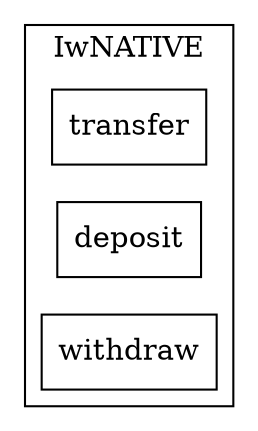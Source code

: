 strict digraph {
rankdir="LR"
node [shape=box]
subgraph cluster_757_IwNATIVE {
label = "IwNATIVE"
"757_transfer" [label="transfer"]
"757_deposit" [label="deposit"]
"757_withdraw" [label="withdraw"]
}subgraph cluster_solidity {
label = "[Solidity]"
}
}